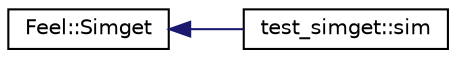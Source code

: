 digraph "Graphical Class Hierarchy"
{
 // LATEX_PDF_SIZE
  edge [fontname="Helvetica",fontsize="10",labelfontname="Helvetica",labelfontsize="10"];
  node [fontname="Helvetica",fontsize="10",shape=record];
  rankdir="LR";
  Node0 [label="Feel::Simget",height=0.2,width=0.4,color="black", fillcolor="white", style="filled",URL="$classFeel_1_1Simget.html",tooltip="Simulation Object."];
  Node0 -> Node1 [dir="back",color="midnightblue",fontsize="10",style="solid",fontname="Helvetica"];
  Node1 [label="test_simget::sim",height=0.2,width=0.4,color="black", fillcolor="white", style="filled",URL="$classtest__simget_1_1sim.html",tooltip=" "];
}
